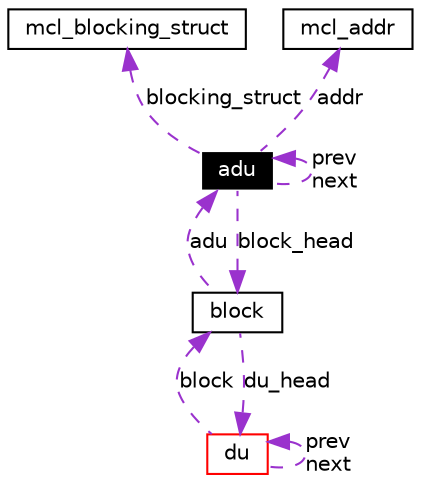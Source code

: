 digraph G
{
  edge [fontname="Helvetica",fontsize=10,labelfontname="Helvetica",labelfontsize=10];
  node [fontname="Helvetica",fontsize=10,shape=record];
  Node1 [label="adu",height=0.2,width=0.4,color="white", fillcolor="black", style="filled" fontcolor="white"];
  Node2 -> Node1 [dir=back,color="darkorchid3",fontsize=10,style="dashed",label="blocking_struct",fontname="Helvetica"];
  Node2 [label="mcl_blocking_struct",height=0.2,width=0.4,color="black",URL="$structmcl__blocking__struct.html"];
  Node3 -> Node1 [dir=back,color="darkorchid3",fontsize=10,style="dashed",label="block_head",fontname="Helvetica"];
  Node3 [label="block",height=0.2,width=0.4,color="black",URL="$structblock.html"];
  Node4 -> Node3 [dir=back,color="darkorchid3",fontsize=10,style="dashed",label="du_head",fontname="Helvetica"];
  Node4 [label="du",height=0.2,width=0.4,color="red",URL="$structdu.html"];
  Node4 -> Node4 [dir=back,color="darkorchid3",fontsize=10,style="dashed",label="prev\nnext",fontname="Helvetica"];
  Node3 -> Node4 [dir=back,color="darkorchid3",fontsize=10,style="dashed",label="block",fontname="Helvetica"];
  Node1 -> Node3 [dir=back,color="darkorchid3",fontsize=10,style="dashed",label="adu",fontname="Helvetica"];
  Node1 -> Node1 [dir=back,color="darkorchid3",fontsize=10,style="dashed",label="prev\nnext",fontname="Helvetica"];
  Node5 -> Node1 [dir=back,color="darkorchid3",fontsize=10,style="dashed",label="addr",fontname="Helvetica"];
  Node5 [label="mcl_addr",height=0.2,width=0.4,color="black",URL="$classmcl__addr.html"];
}
